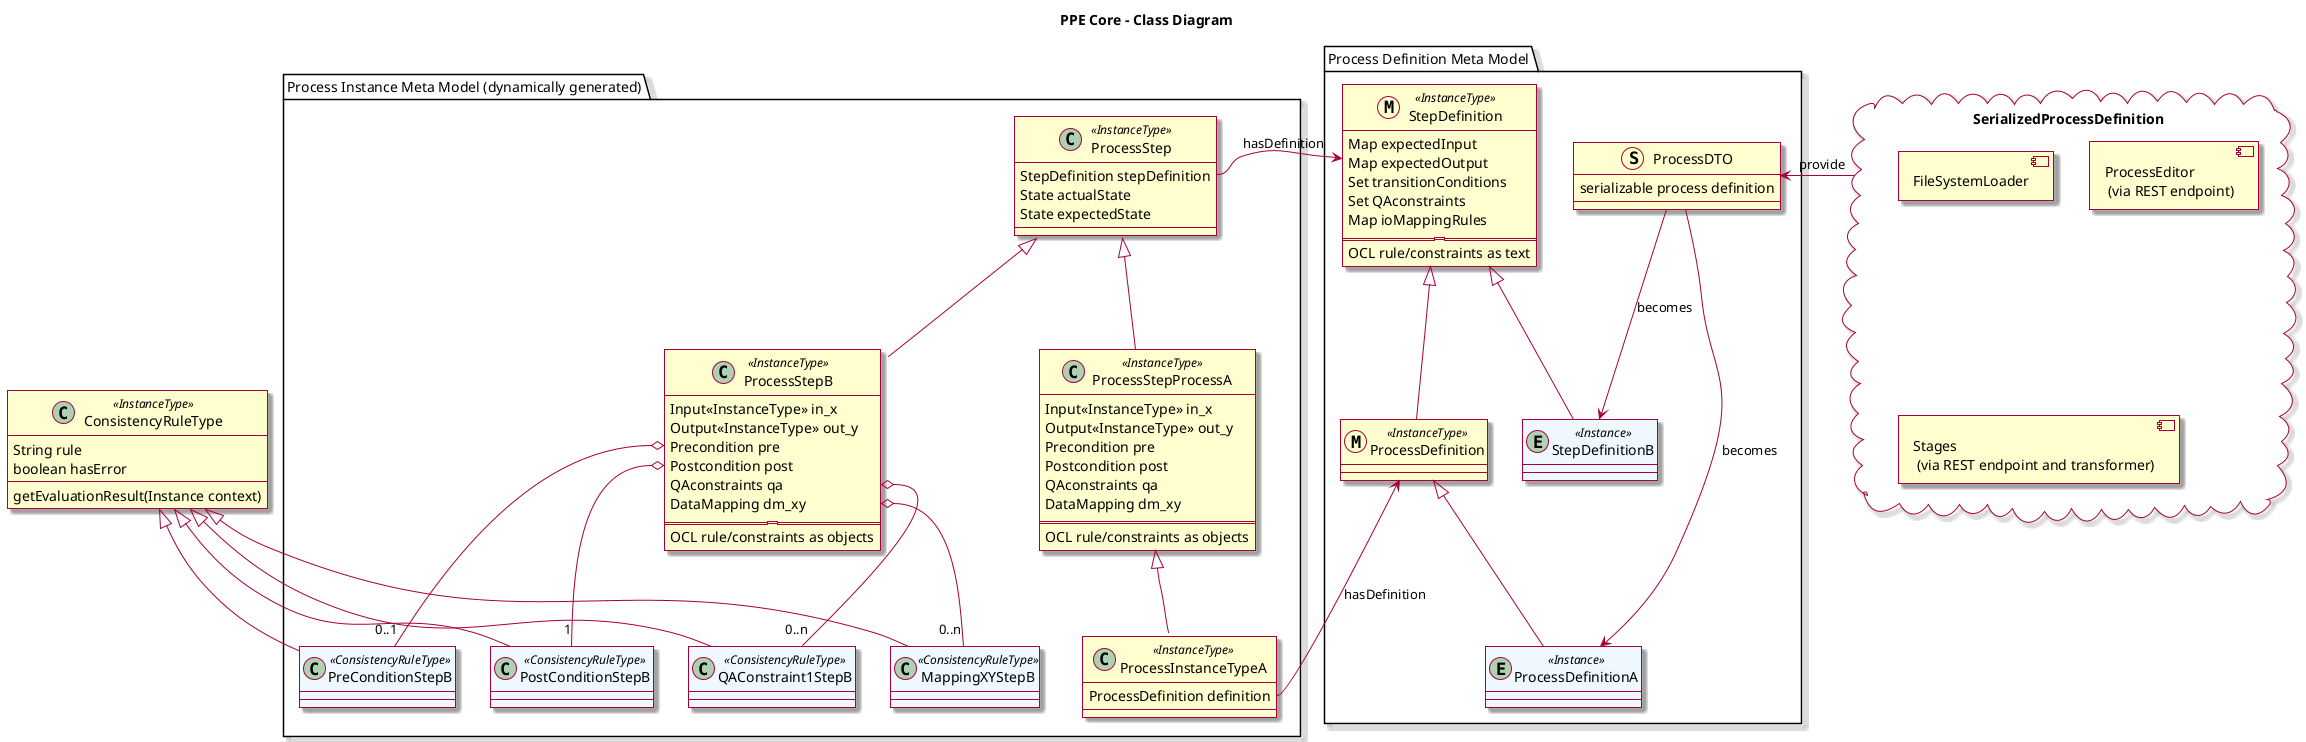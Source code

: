 @startuml

allowmixing

skin rose

title PPE Core - Class Diagram

package "Process Definition Meta Model" {
	
	
	metaclass "StepDefinition" <<InstanceType>>  {
	Map expectedInput
	Map expectedOutput
	Set transitionConditions
	Set QAconstraints
	Map ioMappingRules
	=========
		OCL rule/constraints as text
	}
	
	metaclass "ProcessDefinition" <<InstanceType>>  {

	} 
	
	"StepDefinition" <|-- ProcessDefinition
	
	struct ProcessDTO {
		serializable process definition
	}
	
	entity ProcessDefinitionA <<Instance>> #aliceblue
	
	entity StepDefinitionB <<Instance>> #aliceblue
	

	ProcessDTO -down-> ProcessDefinitionA : becomes
	ProcessDTO -down-> StepDefinitionB : becomes

	ProcessDefinitionA -up-|> ProcessDefinition
	StepDefinitionB -up-|> StepDefinition
	
}

cloud "SerializedProcessDefinition"  {
	component [FileSystemLoader]
	component [ProcessEditor \n (via REST endpoint)]
	component [Stages \n (via REST endpoint and transformer)]
}

	SerializedProcessDefinition -left-> ProcessDTO : provide

package "Process Instance Meta Model (dynamically generated)" {

	class "ProcessInstanceTypeA" <<InstanceType>>  {
		ProcessDefinition definition
	}
	
	class "ProcessStep" <<InstanceType>>  {
		StepDefinition stepDefinition
		State actualState
	  State expectedState
	}
	
	class "ProcessStepB" <<InstanceType>> {
		Input<<InstanceType>> in_x 
		Output<<InstanceType>> out_y
		Precondition pre
	  Postcondition post
	  QAconstraints qa
	  DataMapping dm_xy
	=========
		OCL rule/constraints as objects
	}
	
		
	class "ProcessStepProcessA" <<InstanceType>> {
		Input<<InstanceType>> in_x 
		Output<<InstanceType>> out_y
		Precondition pre
	  Postcondition post
	  QAconstraints qa
	  DataMapping dm_xy
	=========
		OCL rule/constraints as objects
	}
	
	class PreConditionStepB<<ConsistencyRuleType>> #aliceblue
	class PostConditionStepB<<ConsistencyRuleType>> #aliceblue
	class QAConstraint1StepB<<ConsistencyRuleType>> #aliceblue
	class MappingXYStepB<<ConsistencyRuleType>> #aliceblue

	ProcessStepB::pre o-down- "0..1" PreConditionStepB
	ProcessStepB::post o-down- "1" PostConditionStepB
	ProcessStepB::qa o-down- "0..n" QAConstraint1StepB
	ProcessStepB::dm_xy o-down- "0..n" MappingXYStepB

	"ProcessStepB" -up-|> "ProcessStep"
	"ProcessStepProcessA" -up-|> "ProcessStep"
	"ProcessInstanceTypeA" -up-|> "ProcessStepProcessA"
	
	ProcessInstanceTypeA::definition -left-> ProcessDefinition : hasDefinition
	ProcessStep::stepDefinition -left-> StepDefinition : hasDefinition
}

class ConsistencyRuleType <<InstanceType>> {
	String rule
	boolean hasError
	getEvaluationResult(Instance context)
}

PreConditionStepB -up-|> ConsistencyRuleType
PostConditionStepB -up-|> ConsistencyRuleType
QAConstraint1StepB -up-|> ConsistencyRuleType
MappingXYStepB -up-|> ConsistencyRuleType



@enduml